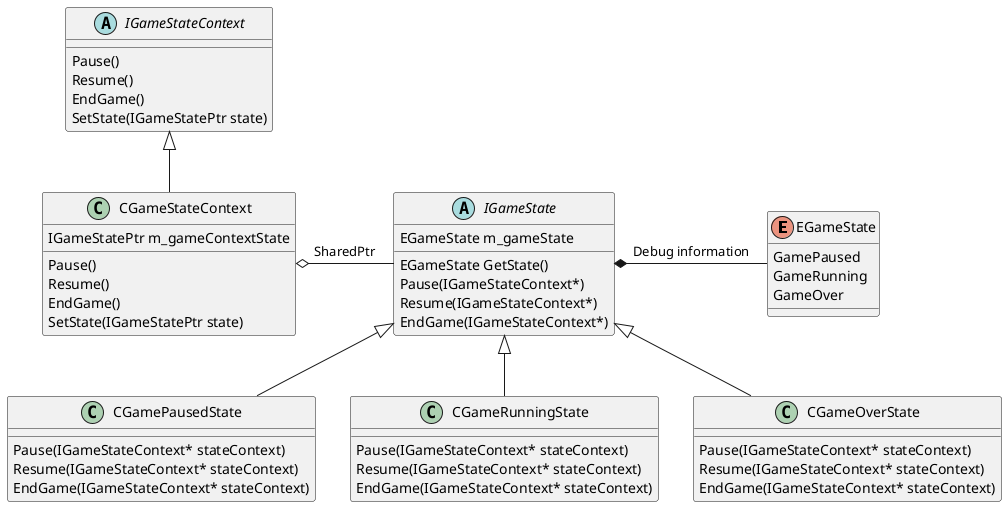 @startuml GameStateClasses
skinparam backgroundcolor transparent

enum EGameState {
	GamePaused
	GameRunning
	GameOver
}

abstract class IGameState {
	EGameState m_gameState
    EGameState GetState()
	Pause(IGameStateContext*)
	Resume(IGameStateContext*)
	EndGame(IGameStateContext*)
}

IGameState *- EGameState : Debug information

abstract class IGameStateContext {
	Pause()
	Resume()
	EndGame()
    SetState(IGameStatePtr state)
}

class CGameStateContext {
	Pause()
	Resume()
	EndGame()
	SetState(IGameStatePtr state)
	IGameStatePtr m_gameContextState
}

CGameStateContext o- IGameState : SharedPtr
IGameStateContext <|-- CGameStateContext

class CGamePausedState {
	Pause(IGameStateContext* stateContext)
	Resume(IGameStateContext* stateContext)
	EndGame(IGameStateContext* stateContext)
}

IGameState <|-- CGamePausedState

class CGameRunningState {
	Pause(IGameStateContext* stateContext)
	Resume(IGameStateContext* stateContext)
	EndGame(IGameStateContext* stateContext)
}

IGameState <|-- CGameRunningState

class CGameOverState {
	Pause(IGameStateContext* stateContext)
	Resume(IGameStateContext* stateContext)
	EndGame(IGameStateContext* stateContext)
}

IGameState <|-- CGameOverState

@enduml